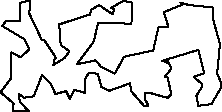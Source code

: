 unitsize(0.001cm);
// 22333.9
draw((2995,264)--(3062,329));
draw((3062,329)--(2993,624));
draw((2993,624)--(2944,632));
draw((2944,632)--(3060,781));
draw((3060,781)--(2982,949));
draw((2982,949)--(3023,871));
draw((3023,871)--(2901,920));
draw((2901,920)--(3332,1049));
draw((3332,1049)--(3535,1112));
draw((3535,1112)--(3642,699));
draw((3642,699)--(3452,637));
draw((3452,637)--(3599,514));
draw((3599,514)--(3600,459));
draw((3600,459)--(3503,301));
draw((3503,301)--(3538,125));
draw((3538,125)--(3766,154));
draw((3766,154)--(3946,459));
draw((3946,459)--(3935,540));
draw((3935,540)--(3868,697));
draw((3868,697)--(3918,1217));
draw((3918,1217)--(3805,1619));
draw((3805,1619)--(3786,1862));
draw((3786,1862)--(3373,1902));
draw((3373,1902)--(3220,1945));
draw((3220,1945)--(3248,1906));
draw((3248,1906)--(2927,1777));
draw((2927,1777)--(3007,1524));
draw((3007,1524)--(2834,1512));
draw((2834,1512)--(2740,1101));
draw((2740,1101)--(2223,990));
draw((2223,990)--(2067,694));
draw((2067,694)--(1819,814));
draw((1819,814)--(1725,927));
draw((1725,927)--(1393,859));
draw((1393,859)--(1677,1238));
draw((1677,1238)--(1699,1294));
draw((1699,1294)--(1768,1578));
draw((1768,1578)--(2221,1578));
draw((2221,1578)--(2356,1568));
draw((2356,1568)--(2374,1944));
draw((2374,1944)--(2214,1977));
draw((2214,1977)--(1994,1852));
draw((1994,1852)--(2050,1833));
draw((2050,1833)--(2028,1736));
draw((2028,1736)--(1787,1902));
draw((1787,1902)--(1646,1817));
draw((1646,1817)--(1623,1723));
draw((1623,1723)--(1632,1742));
draw((1632,1742)--(1082,1561));
draw((1082,1561)--(1109,1196));
draw((1109,1196)--(1264,1090));
draw((1264,1090)--(1179,969));
draw((1179,969)--(981,848));
draw((981,848)--(997,942));
draw((997,942)--(1021,962));
draw((1021,962)--(1009,1001));
draw((1009,1001)--(811,1295));
draw((811,1295)--(778,1282));
draw((778,1282)--(555,1753));
draw((555,1753)--(571,1982));
draw((571,1982)--(394,1944));
draw((394,1944)--(386,1616));
draw((386,1616)--(149,1629));
draw((149,1629)--(80,1533));
draw((80,1533)--(464,1302));
draw((464,1302)--(555,1121));
draw((555,1121)--(401,980));
draw((401,980)--(241,1069));
draw((241,1069)--(235,1059));
draw((235,1059)--(240,619));
draw((240,619)--(47,363));
draw((47,363)--(202,233));
draw((202,233)--(278,165));
draw((278,165)--(264,36));
draw((264,36)--(547,25));
draw((547,25)--(387,199));
draw((387,199)--(366,339));
draw((366,339)--(460,267));
draw((460,267)--(634,294));
draw((634,294)--(781,670));
draw((781,670)--(931,512));
draw((931,512)--(1017,333));
draw((1017,333)--(1203,385));
draw((1203,385)--(1272,246));
draw((1272,246)--(1346,408));
draw((1346,408)--(1541,354));
draw((1541,354)--(1529,581));
draw((1529,581)--(1604,706));
draw((1604,706)--(1766,692));
draw((1766,692)--(1766,678));
draw((1766,678)--(1828,456));
draw((1828,456)--(1962,389));
draw((1962,389)--(2334,523));
draw((2334,523)--(2347,388));
draw((2347,388)--(2581,121));
draw((2581,121)--(2656,128));
draw((2656,128)--(2592,248));
draw((2592,248)--(2597,349));
draw((2597,349)--(2658,360));
draw((2658,360)--(2995,264));
